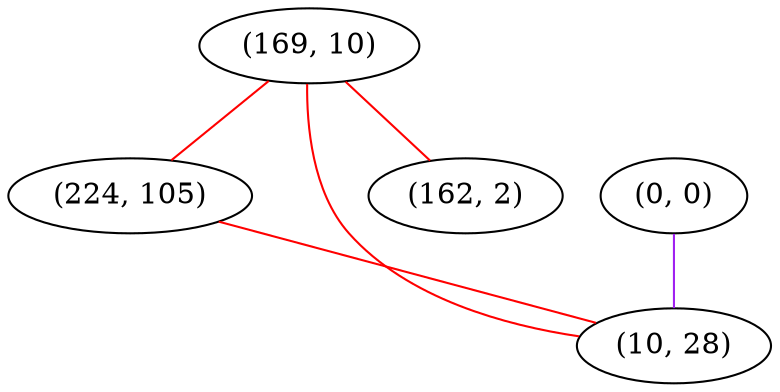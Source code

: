 graph "" {
"(169, 10)";
"(224, 105)";
"(0, 0)";
"(10, 28)";
"(162, 2)";
"(169, 10)" -- "(224, 105)"  [color=red, key=0, weight=1];
"(169, 10)" -- "(10, 28)"  [color=red, key=0, weight=1];
"(169, 10)" -- "(162, 2)"  [color=red, key=0, weight=1];
"(224, 105)" -- "(10, 28)"  [color=red, key=0, weight=1];
"(0, 0)" -- "(10, 28)"  [color=purple, key=0, weight=4];
}
